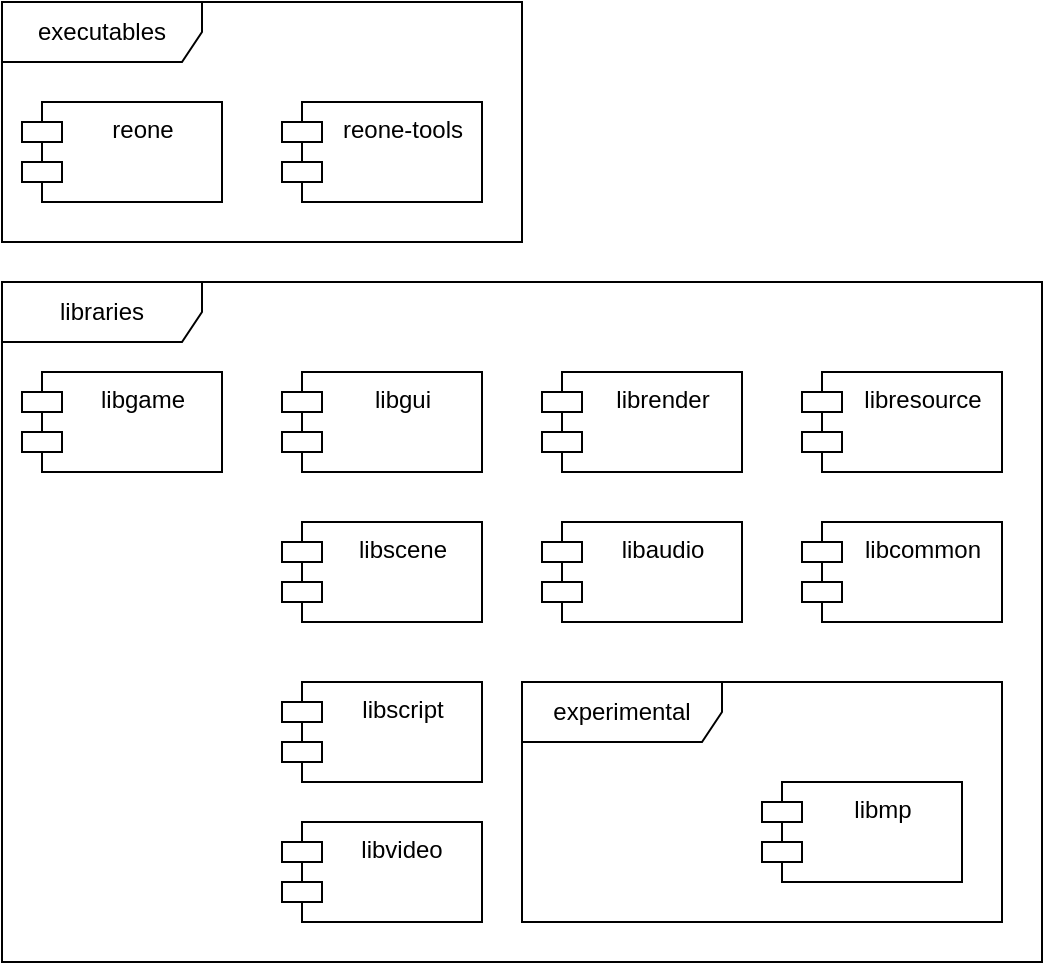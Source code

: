 <mxfile version="14.4.4" type="device"><diagram id="C5RBs43oDa-KdzZeNtuy" name="Page-1"><mxGraphModel dx="1422" dy="1931" grid="1" gridSize="10" guides="1" tooltips="1" connect="1" arrows="1" fold="1" page="1" pageScale="1" pageWidth="827" pageHeight="1169" math="0" shadow="0"><root><mxCell id="WIyWlLk6GJQsqaUBKTNV-0"/><mxCell id="WIyWlLk6GJQsqaUBKTNV-1" parent="WIyWlLk6GJQsqaUBKTNV-0"/><mxCell id="uwfJpqVd9WzeynNxQDzf-5" value="libraries" style="shape=umlFrame;whiteSpace=wrap;html=1;width=100;height=30;" parent="WIyWlLk6GJQsqaUBKTNV-1" vertex="1"><mxGeometry x="20" y="-1010" width="520" height="340" as="geometry"/></mxCell><mxCell id="uwfJpqVd9WzeynNxQDzf-3" value="" style="group" parent="WIyWlLk6GJQsqaUBKTNV-1" vertex="1" connectable="0"><mxGeometry x="290" y="-810" width="230" height="120" as="geometry"/></mxCell><mxCell id="uwfJpqVd9WzeynNxQDzf-2" value="experimental" style="shape=umlFrame;whiteSpace=wrap;html=1;width=100;height=30;" parent="uwfJpqVd9WzeynNxQDzf-3" vertex="1"><mxGeometry x="-10" width="240" height="120" as="geometry"/></mxCell><mxCell id="wTLT_p1KPuhMP4MYyWY3-10" value="libmp" style="shape=module;align=left;spacingLeft=20;align=center;verticalAlign=top;html=1;" parent="uwfJpqVd9WzeynNxQDzf-3" vertex="1"><mxGeometry x="110" y="50" width="100" height="50" as="geometry"/></mxCell><mxCell id="uwfJpqVd9WzeynNxQDzf-4" value="" style="group" parent="WIyWlLk6GJQsqaUBKTNV-1" vertex="1" connectable="0"><mxGeometry x="20" y="-1150" width="260" height="120" as="geometry"/></mxCell><mxCell id="uwfJpqVd9WzeynNxQDzf-8" value="" style="group" parent="uwfJpqVd9WzeynNxQDzf-4" vertex="1" connectable="0"><mxGeometry width="260" height="120" as="geometry"/></mxCell><mxCell id="uwfJpqVd9WzeynNxQDzf-1" value="executables" style="shape=umlFrame;whiteSpace=wrap;html=1;width=100;height=30;flipH=0;" parent="uwfJpqVd9WzeynNxQDzf-8" vertex="1"><mxGeometry width="260" height="120" as="geometry"/></mxCell><mxCell id="wTLT_p1KPuhMP4MYyWY3-14" value="reone" style="shape=module;align=left;spacingLeft=20;align=center;verticalAlign=top;html=1;" parent="uwfJpqVd9WzeynNxQDzf-8" vertex="1"><mxGeometry x="10" y="50" width="100" height="50" as="geometry"/></mxCell><mxCell id="wTLT_p1KPuhMP4MYyWY3-15" value="reone-tools" style="shape=module;align=left;spacingLeft=20;align=center;verticalAlign=top;html=1;" parent="uwfJpqVd9WzeynNxQDzf-8" vertex="1"><mxGeometry x="140" y="50" width="100" height="50" as="geometry"/></mxCell><mxCell id="wTLT_p1KPuhMP4MYyWY3-6" value="libgame" style="shape=module;align=center;spacingLeft=20;align=center;verticalAlign=top;html=1;labelPosition=center;verticalLabelPosition=middle;" parent="WIyWlLk6GJQsqaUBKTNV-1" vertex="1"><mxGeometry x="30" y="-965" width="100" height="50" as="geometry"/></mxCell><mxCell id="wTLT_p1KPuhMP4MYyWY3-7" value="libcommon" style="shape=module;align=left;spacingLeft=20;align=center;verticalAlign=top;html=1;" parent="WIyWlLk6GJQsqaUBKTNV-1" vertex="1"><mxGeometry x="420" y="-890" width="100" height="50" as="geometry"/></mxCell><mxCell id="gnWsdmeyHeUerrLaL-5L-1" value="libaudio" style="shape=module;align=left;spacingLeft=20;align=center;verticalAlign=top;html=1;" parent="WIyWlLk6GJQsqaUBKTNV-1" vertex="1"><mxGeometry x="290" y="-890" width="100" height="50" as="geometry"/></mxCell><mxCell id="gnWsdmeyHeUerrLaL-5L-2" value="librender" style="shape=module;align=left;spacingLeft=20;align=center;verticalAlign=top;html=1;" parent="WIyWlLk6GJQsqaUBKTNV-1" vertex="1"><mxGeometry x="290" y="-965" width="100" height="50" as="geometry"/></mxCell><mxCell id="gnWsdmeyHeUerrLaL-5L-3" value="libresource" style="shape=module;align=left;spacingLeft=20;align=center;verticalAlign=top;html=1;" parent="WIyWlLk6GJQsqaUBKTNV-1" vertex="1"><mxGeometry x="420" y="-965" width="100" height="50" as="geometry"/></mxCell><mxCell id="gnWsdmeyHeUerrLaL-5L-4" value="libscene" style="shape=module;align=left;spacingLeft=20;align=center;verticalAlign=top;html=1;" parent="WIyWlLk6GJQsqaUBKTNV-1" vertex="1"><mxGeometry x="160" y="-890" width="100" height="50" as="geometry"/></mxCell><mxCell id="gnWsdmeyHeUerrLaL-5L-5" value="libgui" style="shape=module;align=left;spacingLeft=20;align=center;verticalAlign=top;html=1;" parent="WIyWlLk6GJQsqaUBKTNV-1" vertex="1"><mxGeometry x="160" y="-965" width="100" height="50" as="geometry"/></mxCell><mxCell id="gnWsdmeyHeUerrLaL-5L-6" value="libscript" style="shape=module;align=left;spacingLeft=20;align=center;verticalAlign=top;html=1;" parent="WIyWlLk6GJQsqaUBKTNV-1" vertex="1"><mxGeometry x="160" y="-810" width="100" height="50" as="geometry"/></mxCell><mxCell id="hj-piPnPRJIngDWY3FeU-0" value="libvideo" style="shape=module;align=left;spacingLeft=20;align=center;verticalAlign=top;" parent="WIyWlLk6GJQsqaUBKTNV-1" vertex="1"><mxGeometry x="160" y="-740" width="100" height="50" as="geometry"/></mxCell></root></mxGraphModel></diagram></mxfile>